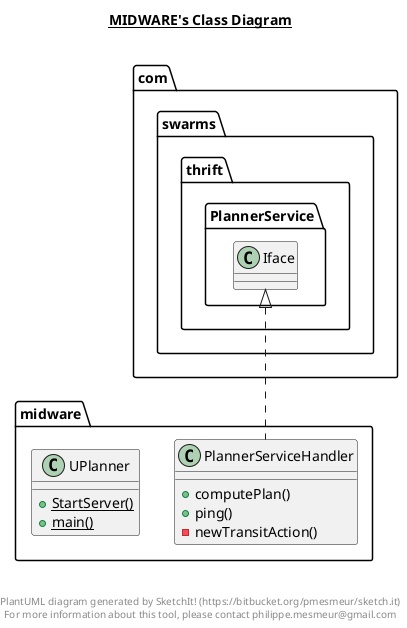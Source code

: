 @startuml

title __MIDWARE's Class Diagram__\n

  namespace midware {
    class midware.PlannerServiceHandler {
        + computePlan()
        + ping()
        - newTransitAction()
    }
  }
  

  namespace midware {
    class midware.UPlanner {
        {static} + StartServer()
        {static} + main()
    }
  }
  

  midware.PlannerServiceHandler .up.|> com.swarms.thrift.PlannerService.Iface


right footer


PlantUML diagram generated by SketchIt! (https://bitbucket.org/pmesmeur/sketch.it)
For more information about this tool, please contact philippe.mesmeur@gmail.com
endfooter

@enduml
